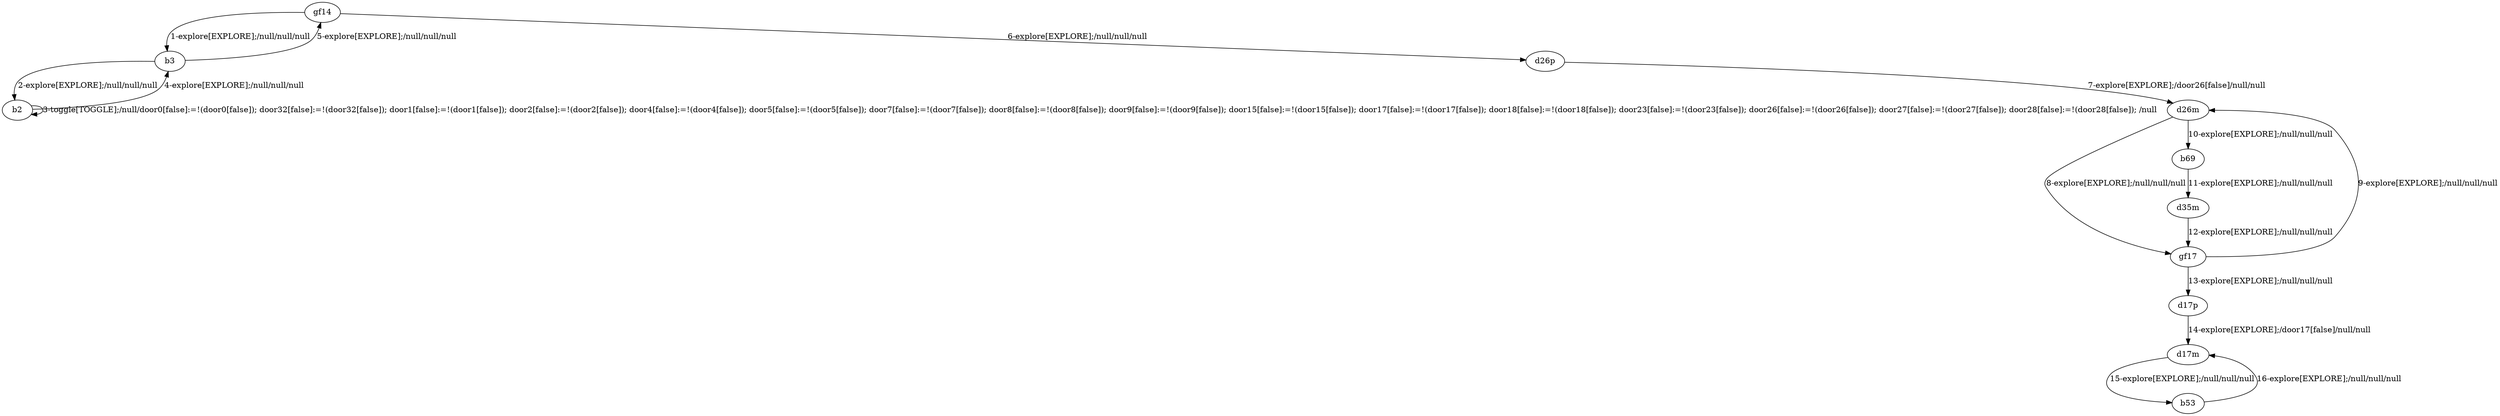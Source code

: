 # Total number of goals covered by this test: 3
# gf17 --> d26m
# d35m --> gf17
# b53 --> d17m

digraph g {
"gf14" -> "b3" [label = "1-explore[EXPLORE];/null/null/null"];
"b3" -> "b2" [label = "2-explore[EXPLORE];/null/null/null"];
"b2" -> "b2" [label = "3-toggle[TOGGLE];/null/door0[false]:=!(door0[false]); door32[false]:=!(door32[false]); door1[false]:=!(door1[false]); door2[false]:=!(door2[false]); door4[false]:=!(door4[false]); door5[false]:=!(door5[false]); door7[false]:=!(door7[false]); door8[false]:=!(door8[false]); door9[false]:=!(door9[false]); door15[false]:=!(door15[false]); door17[false]:=!(door17[false]); door18[false]:=!(door18[false]); door23[false]:=!(door23[false]); door26[false]:=!(door26[false]); door27[false]:=!(door27[false]); door28[false]:=!(door28[false]); /null"];
"b2" -> "b3" [label = "4-explore[EXPLORE];/null/null/null"];
"b3" -> "gf14" [label = "5-explore[EXPLORE];/null/null/null"];
"gf14" -> "d26p" [label = "6-explore[EXPLORE];/null/null/null"];
"d26p" -> "d26m" [label = "7-explore[EXPLORE];/door26[false]/null/null"];
"d26m" -> "gf17" [label = "8-explore[EXPLORE];/null/null/null"];
"gf17" -> "d26m" [label = "9-explore[EXPLORE];/null/null/null"];
"d26m" -> "b69" [label = "10-explore[EXPLORE];/null/null/null"];
"b69" -> "d35m" [label = "11-explore[EXPLORE];/null/null/null"];
"d35m" -> "gf17" [label = "12-explore[EXPLORE];/null/null/null"];
"gf17" -> "d17p" [label = "13-explore[EXPLORE];/null/null/null"];
"d17p" -> "d17m" [label = "14-explore[EXPLORE];/door17[false]/null/null"];
"d17m" -> "b53" [label = "15-explore[EXPLORE];/null/null/null"];
"b53" -> "d17m" [label = "16-explore[EXPLORE];/null/null/null"];
}